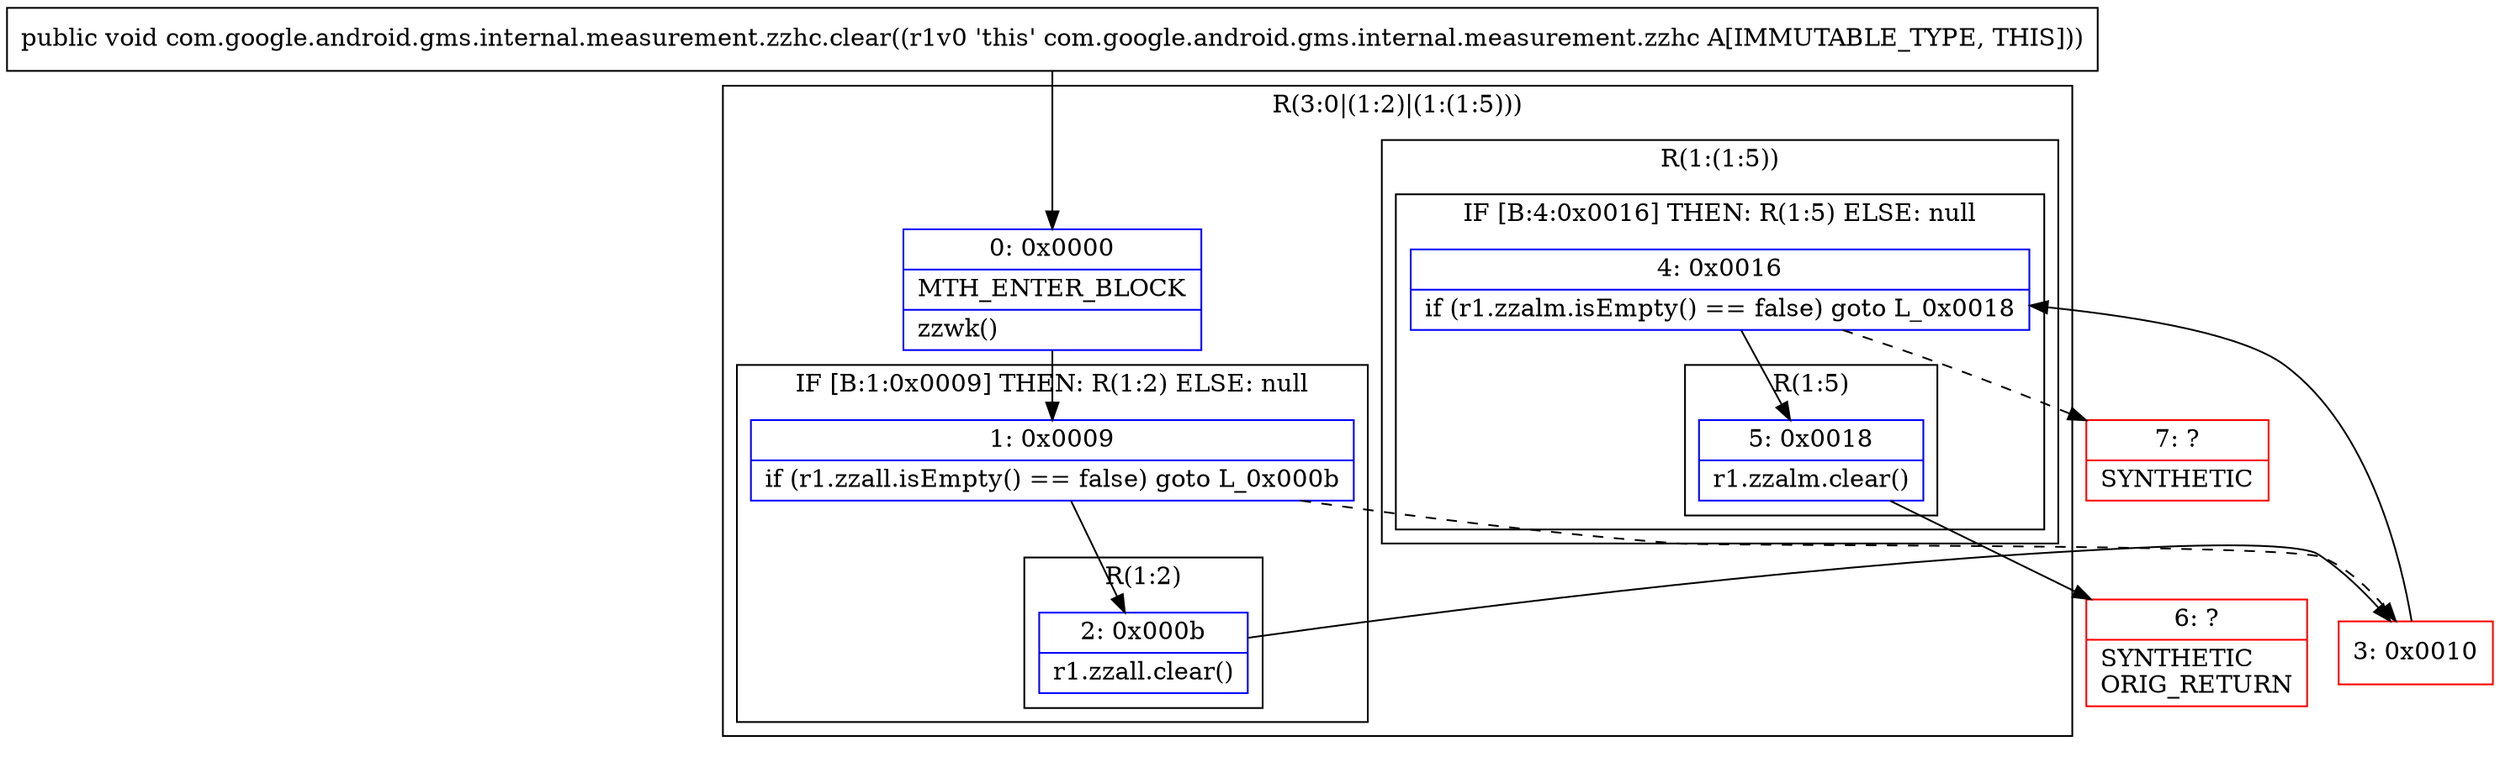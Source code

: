 digraph "CFG forcom.google.android.gms.internal.measurement.zzhc.clear()V" {
subgraph cluster_Region_158105900 {
label = "R(3:0|(1:2)|(1:(1:5)))";
node [shape=record,color=blue];
Node_0 [shape=record,label="{0\:\ 0x0000|MTH_ENTER_BLOCK\l|zzwk()\l}"];
subgraph cluster_IfRegion_2039142677 {
label = "IF [B:1:0x0009] THEN: R(1:2) ELSE: null";
node [shape=record,color=blue];
Node_1 [shape=record,label="{1\:\ 0x0009|if (r1.zzall.isEmpty() == false) goto L_0x000b\l}"];
subgraph cluster_Region_2083531899 {
label = "R(1:2)";
node [shape=record,color=blue];
Node_2 [shape=record,label="{2\:\ 0x000b|r1.zzall.clear()\l}"];
}
}
subgraph cluster_Region_2041958820 {
label = "R(1:(1:5))";
node [shape=record,color=blue];
subgraph cluster_IfRegion_347953759 {
label = "IF [B:4:0x0016] THEN: R(1:5) ELSE: null";
node [shape=record,color=blue];
Node_4 [shape=record,label="{4\:\ 0x0016|if (r1.zzalm.isEmpty() == false) goto L_0x0018\l}"];
subgraph cluster_Region_1003514796 {
label = "R(1:5)";
node [shape=record,color=blue];
Node_5 [shape=record,label="{5\:\ 0x0018|r1.zzalm.clear()\l}"];
}
}
}
}
Node_3 [shape=record,color=red,label="{3\:\ 0x0010}"];
Node_6 [shape=record,color=red,label="{6\:\ ?|SYNTHETIC\lORIG_RETURN\l}"];
Node_7 [shape=record,color=red,label="{7\:\ ?|SYNTHETIC\l}"];
MethodNode[shape=record,label="{public void com.google.android.gms.internal.measurement.zzhc.clear((r1v0 'this' com.google.android.gms.internal.measurement.zzhc A[IMMUTABLE_TYPE, THIS])) }"];
MethodNode -> Node_0;
Node_0 -> Node_1;
Node_1 -> Node_2;
Node_1 -> Node_3[style=dashed];
Node_2 -> Node_3;
Node_4 -> Node_5;
Node_4 -> Node_7[style=dashed];
Node_5 -> Node_6;
Node_3 -> Node_4;
}

